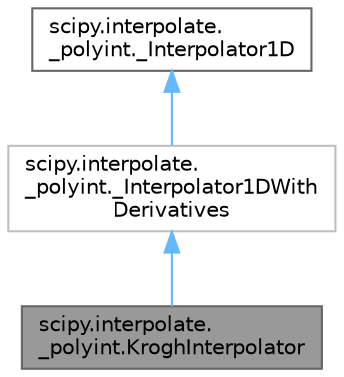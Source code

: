 digraph "scipy.interpolate._polyint.KroghInterpolator"
{
 // LATEX_PDF_SIZE
  bgcolor="transparent";
  edge [fontname=Helvetica,fontsize=10,labelfontname=Helvetica,labelfontsize=10];
  node [fontname=Helvetica,fontsize=10,shape=box,height=0.2,width=0.4];
  Node1 [id="Node000001",label="scipy.interpolate.\l_polyint.KroghInterpolator",height=0.2,width=0.4,color="gray40", fillcolor="grey60", style="filled", fontcolor="black",tooltip=" "];
  Node2 -> Node1 [id="edge1_Node000001_Node000002",dir="back",color="steelblue1",style="solid",tooltip=" "];
  Node2 [id="Node000002",label="scipy.interpolate.\l_polyint._Interpolator1DWith\lDerivatives",height=0.2,width=0.4,color="grey75", fillcolor="white", style="filled",URL="$d4/d06/classscipy_1_1interpolate_1_1__polyint_1_1__Interpolator1DWithDerivatives.html",tooltip=" "];
  Node3 -> Node2 [id="edge2_Node000002_Node000003",dir="back",color="steelblue1",style="solid",tooltip=" "];
  Node3 [id="Node000003",label="scipy.interpolate.\l_polyint._Interpolator1D",height=0.2,width=0.4,color="gray40", fillcolor="white", style="filled",URL="$db/dc2/classscipy_1_1interpolate_1_1__polyint_1_1__Interpolator1D.html",tooltip=" "];
}
